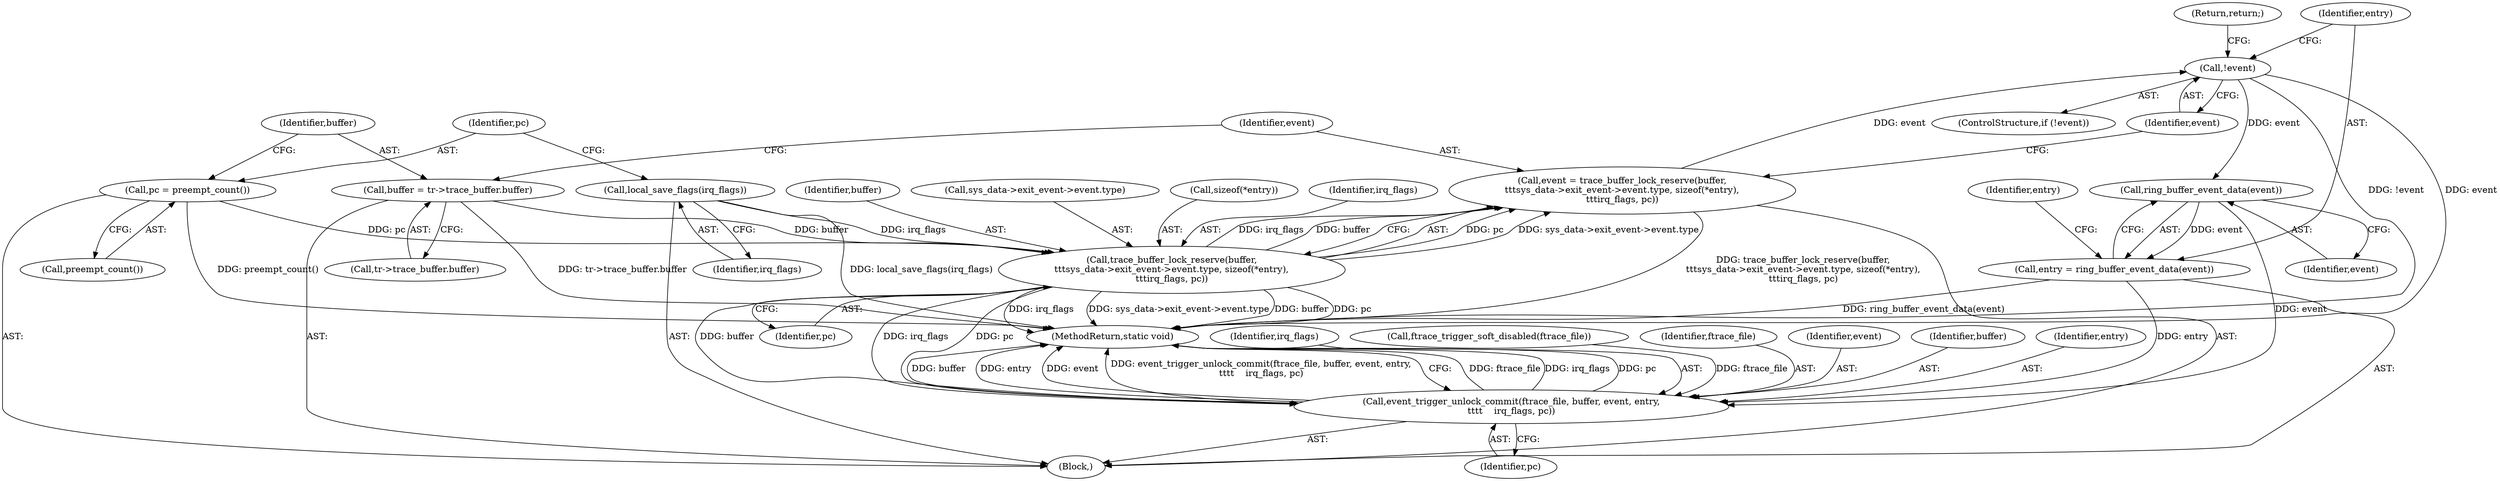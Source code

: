 digraph "0_linux_086ba77a6db00ed858ff07451bedee197df868c9_0@pointer" {
"1000185" [label="(Call,!event)"];
"1000168" [label="(Call,event = trace_buffer_lock_reserve(buffer,\n\t\t\tsys_data->exit_event->event.type, sizeof(*entry),\n\t\t\tirq_flags, pc))"];
"1000170" [label="(Call,trace_buffer_lock_reserve(buffer,\n\t\t\tsys_data->exit_event->event.type, sizeof(*entry),\n\t\t\tirq_flags, pc))"];
"1000161" [label="(Call,buffer = tr->trace_buffer.buffer)"];
"1000156" [label="(Call,local_save_flags(irq_flags))"];
"1000158" [label="(Call,pc = preempt_count())"];
"1000190" [label="(Call,ring_buffer_event_data(event))"];
"1000188" [label="(Call,entry = ring_buffer_event_data(event))"];
"1000204" [label="(Call,event_trigger_unlock_commit(ftrace_file, buffer, event, entry,\n\t\t\t\t    irq_flags, pc))"];
"1000209" [label="(Identifier,irq_flags)"];
"1000204" [label="(Call,event_trigger_unlock_commit(ftrace_file, buffer, event, entry,\n\t\t\t\t    irq_flags, pc))"];
"1000190" [label="(Call,ring_buffer_event_data(event))"];
"1000161" [label="(Call,buffer = tr->trace_buffer.buffer)"];
"1000194" [label="(Identifier,entry)"];
"1000156" [label="(Call,local_save_flags(irq_flags))"];
"1000168" [label="(Call,event = trace_buffer_lock_reserve(buffer,\n\t\t\tsys_data->exit_event->event.type, sizeof(*entry),\n\t\t\tirq_flags, pc))"];
"1000186" [label="(Identifier,event)"];
"1000184" [label="(ControlStructure,if (!event))"];
"1000210" [label="(Identifier,pc)"];
"1000182" [label="(Identifier,irq_flags)"];
"1000159" [label="(Identifier,pc)"];
"1000191" [label="(Identifier,event)"];
"1000105" [label="(Block,)"];
"1000162" [label="(Identifier,buffer)"];
"1000187" [label="(Return,return;)"];
"1000211" [label="(MethodReturn,static void)"];
"1000171" [label="(Identifier,buffer)"];
"1000145" [label="(Call,ftrace_trigger_soft_disabled(ftrace_file))"];
"1000157" [label="(Identifier,irq_flags)"];
"1000183" [label="(Identifier,pc)"];
"1000205" [label="(Identifier,ftrace_file)"];
"1000207" [label="(Identifier,event)"];
"1000189" [label="(Identifier,entry)"];
"1000170" [label="(Call,trace_buffer_lock_reserve(buffer,\n\t\t\tsys_data->exit_event->event.type, sizeof(*entry),\n\t\t\tirq_flags, pc))"];
"1000158" [label="(Call,pc = preempt_count())"];
"1000206" [label="(Identifier,buffer)"];
"1000163" [label="(Call,tr->trace_buffer.buffer)"];
"1000188" [label="(Call,entry = ring_buffer_event_data(event))"];
"1000172" [label="(Call,sys_data->exit_event->event.type)"];
"1000208" [label="(Identifier,entry)"];
"1000160" [label="(Call,preempt_count())"];
"1000179" [label="(Call,sizeof(*entry))"];
"1000185" [label="(Call,!event)"];
"1000169" [label="(Identifier,event)"];
"1000185" -> "1000184"  [label="AST: "];
"1000185" -> "1000186"  [label="CFG: "];
"1000186" -> "1000185"  [label="AST: "];
"1000187" -> "1000185"  [label="CFG: "];
"1000189" -> "1000185"  [label="CFG: "];
"1000185" -> "1000211"  [label="DDG: !event"];
"1000185" -> "1000211"  [label="DDG: event"];
"1000168" -> "1000185"  [label="DDG: event"];
"1000185" -> "1000190"  [label="DDG: event"];
"1000168" -> "1000105"  [label="AST: "];
"1000168" -> "1000170"  [label="CFG: "];
"1000169" -> "1000168"  [label="AST: "];
"1000170" -> "1000168"  [label="AST: "];
"1000186" -> "1000168"  [label="CFG: "];
"1000168" -> "1000211"  [label="DDG: trace_buffer_lock_reserve(buffer,\n\t\t\tsys_data->exit_event->event.type, sizeof(*entry),\n\t\t\tirq_flags, pc)"];
"1000170" -> "1000168"  [label="DDG: pc"];
"1000170" -> "1000168"  [label="DDG: sys_data->exit_event->event.type"];
"1000170" -> "1000168"  [label="DDG: irq_flags"];
"1000170" -> "1000168"  [label="DDG: buffer"];
"1000170" -> "1000183"  [label="CFG: "];
"1000171" -> "1000170"  [label="AST: "];
"1000172" -> "1000170"  [label="AST: "];
"1000179" -> "1000170"  [label="AST: "];
"1000182" -> "1000170"  [label="AST: "];
"1000183" -> "1000170"  [label="AST: "];
"1000170" -> "1000211"  [label="DDG: irq_flags"];
"1000170" -> "1000211"  [label="DDG: sys_data->exit_event->event.type"];
"1000170" -> "1000211"  [label="DDG: buffer"];
"1000170" -> "1000211"  [label="DDG: pc"];
"1000161" -> "1000170"  [label="DDG: buffer"];
"1000156" -> "1000170"  [label="DDG: irq_flags"];
"1000158" -> "1000170"  [label="DDG: pc"];
"1000170" -> "1000204"  [label="DDG: buffer"];
"1000170" -> "1000204"  [label="DDG: irq_flags"];
"1000170" -> "1000204"  [label="DDG: pc"];
"1000161" -> "1000105"  [label="AST: "];
"1000161" -> "1000163"  [label="CFG: "];
"1000162" -> "1000161"  [label="AST: "];
"1000163" -> "1000161"  [label="AST: "];
"1000169" -> "1000161"  [label="CFG: "];
"1000161" -> "1000211"  [label="DDG: tr->trace_buffer.buffer"];
"1000156" -> "1000105"  [label="AST: "];
"1000156" -> "1000157"  [label="CFG: "];
"1000157" -> "1000156"  [label="AST: "];
"1000159" -> "1000156"  [label="CFG: "];
"1000156" -> "1000211"  [label="DDG: local_save_flags(irq_flags)"];
"1000158" -> "1000105"  [label="AST: "];
"1000158" -> "1000160"  [label="CFG: "];
"1000159" -> "1000158"  [label="AST: "];
"1000160" -> "1000158"  [label="AST: "];
"1000162" -> "1000158"  [label="CFG: "];
"1000158" -> "1000211"  [label="DDG: preempt_count()"];
"1000190" -> "1000188"  [label="AST: "];
"1000190" -> "1000191"  [label="CFG: "];
"1000191" -> "1000190"  [label="AST: "];
"1000188" -> "1000190"  [label="CFG: "];
"1000190" -> "1000188"  [label="DDG: event"];
"1000190" -> "1000204"  [label="DDG: event"];
"1000188" -> "1000105"  [label="AST: "];
"1000189" -> "1000188"  [label="AST: "];
"1000194" -> "1000188"  [label="CFG: "];
"1000188" -> "1000211"  [label="DDG: ring_buffer_event_data(event)"];
"1000188" -> "1000204"  [label="DDG: entry"];
"1000204" -> "1000105"  [label="AST: "];
"1000204" -> "1000210"  [label="CFG: "];
"1000205" -> "1000204"  [label="AST: "];
"1000206" -> "1000204"  [label="AST: "];
"1000207" -> "1000204"  [label="AST: "];
"1000208" -> "1000204"  [label="AST: "];
"1000209" -> "1000204"  [label="AST: "];
"1000210" -> "1000204"  [label="AST: "];
"1000211" -> "1000204"  [label="CFG: "];
"1000204" -> "1000211"  [label="DDG: ftrace_file"];
"1000204" -> "1000211"  [label="DDG: irq_flags"];
"1000204" -> "1000211"  [label="DDG: pc"];
"1000204" -> "1000211"  [label="DDG: buffer"];
"1000204" -> "1000211"  [label="DDG: entry"];
"1000204" -> "1000211"  [label="DDG: event"];
"1000204" -> "1000211"  [label="DDG: event_trigger_unlock_commit(ftrace_file, buffer, event, entry,\n\t\t\t\t    irq_flags, pc)"];
"1000145" -> "1000204"  [label="DDG: ftrace_file"];
}
